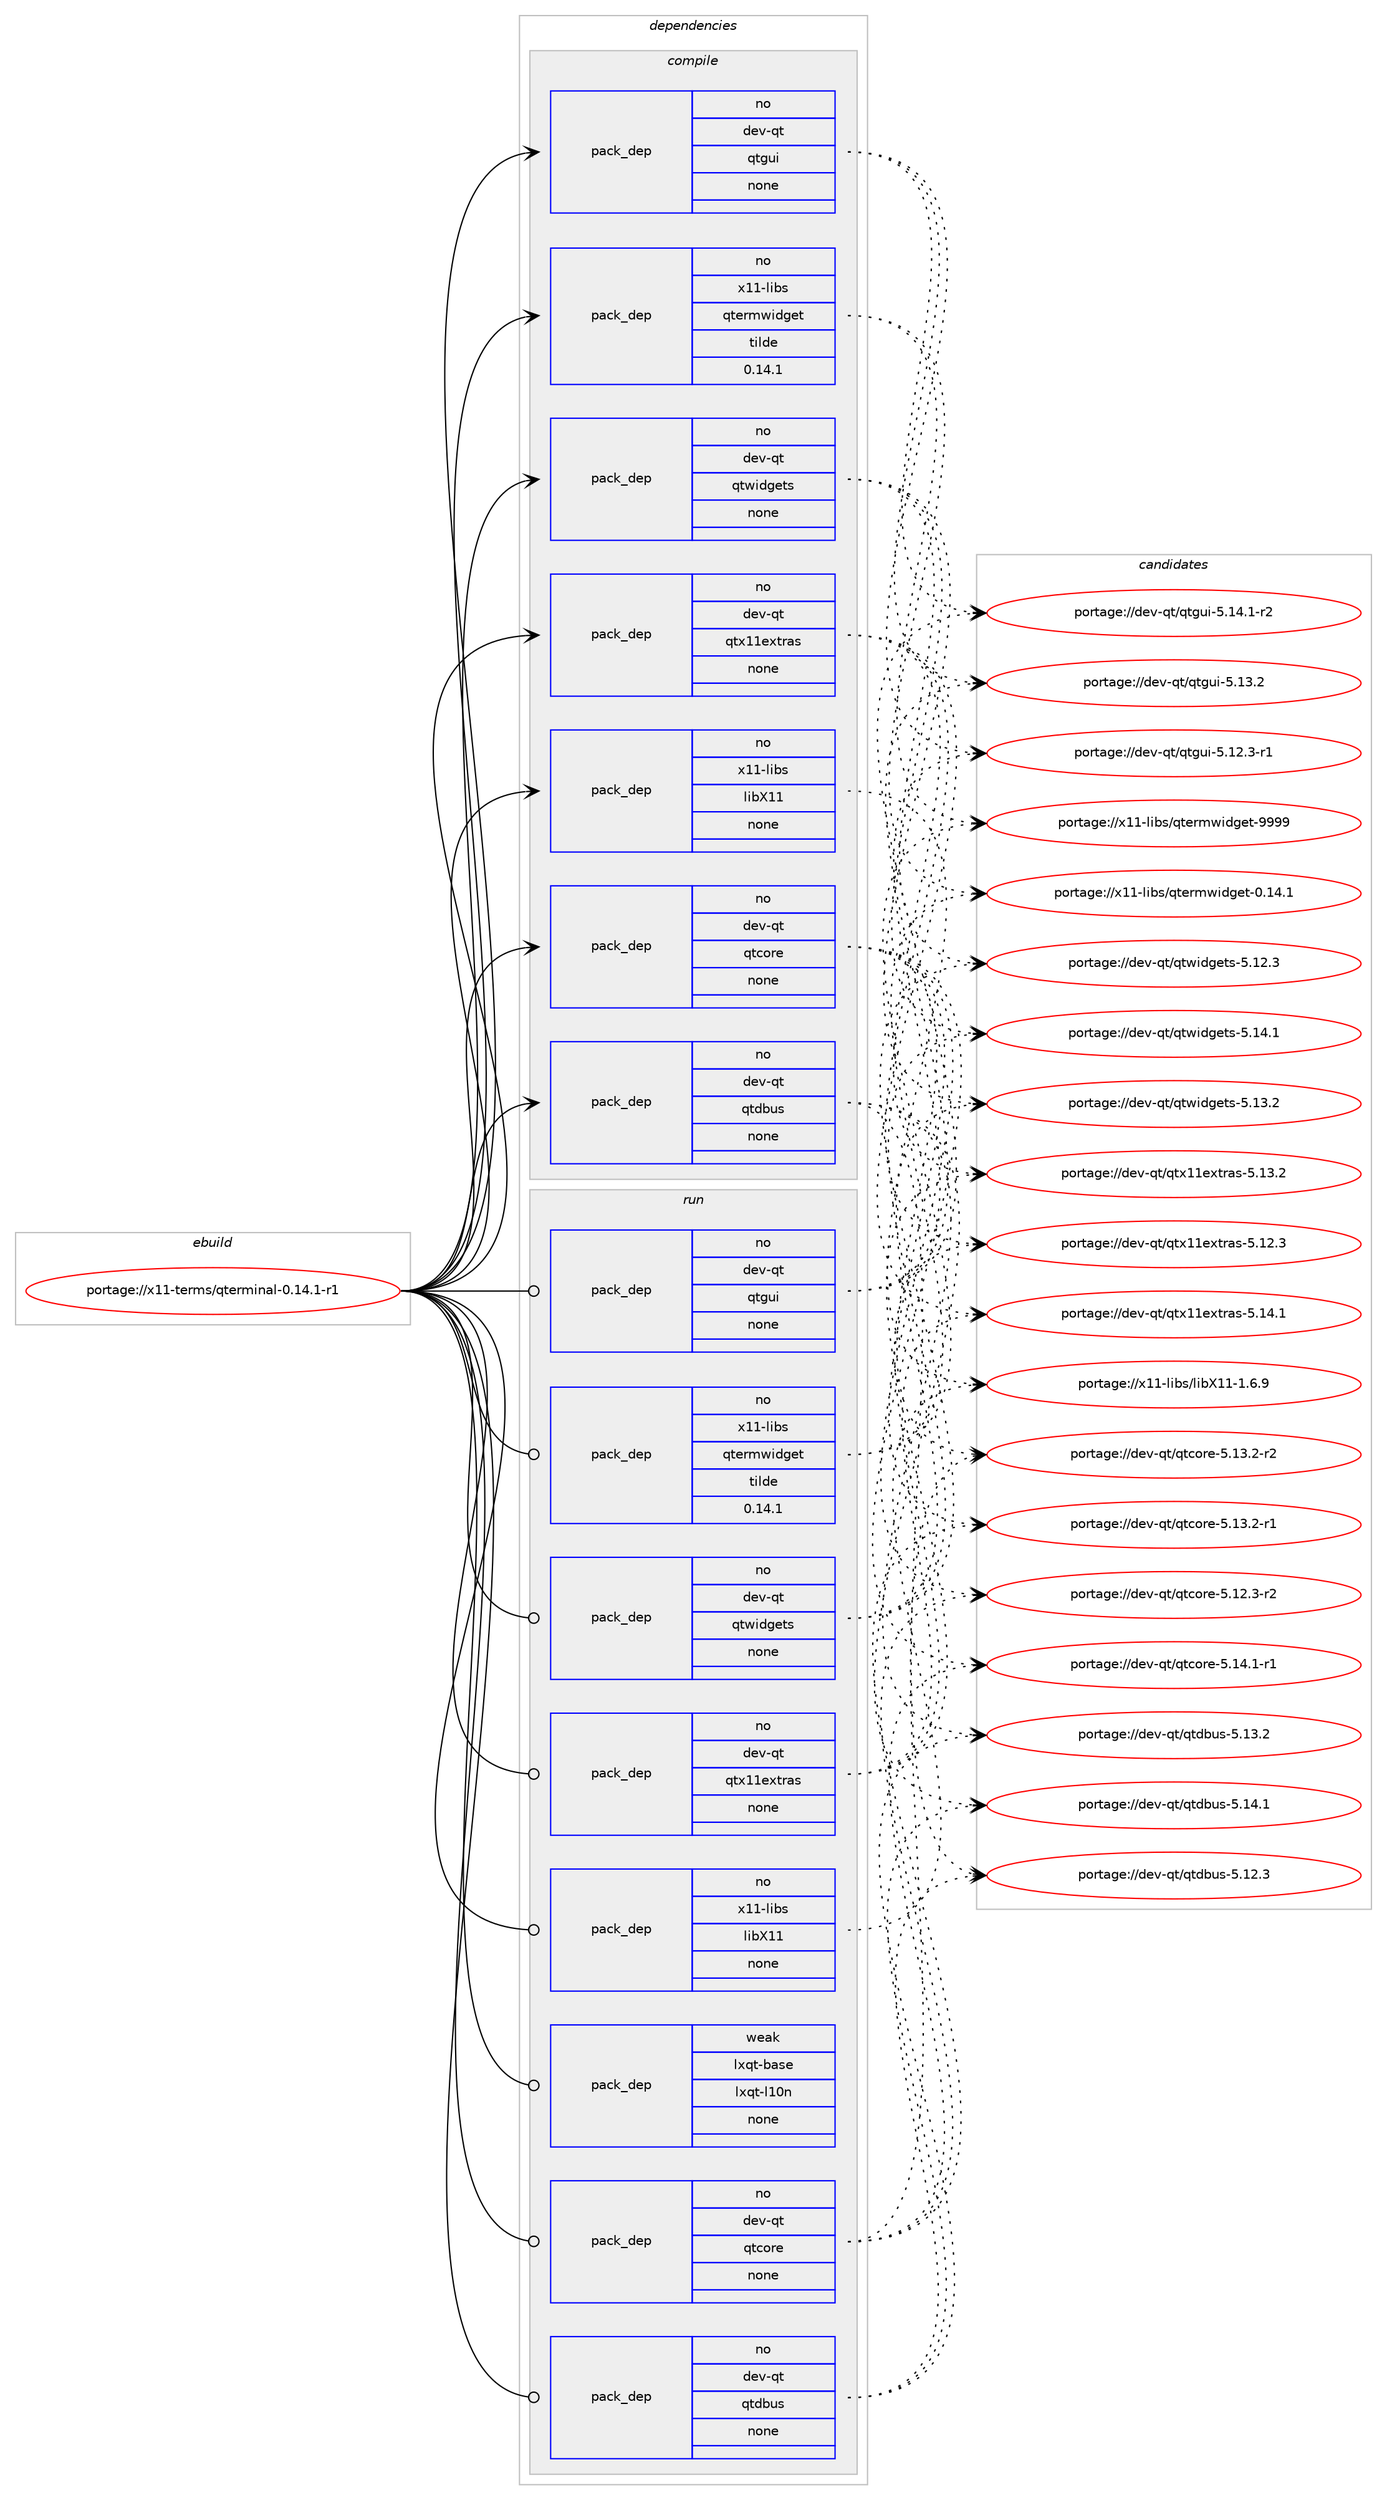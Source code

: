 digraph prolog {

# *************
# Graph options
# *************

newrank=true;
concentrate=true;
compound=true;
graph [rankdir=LR,fontname=Helvetica,fontsize=10,ranksep=1.5];#, ranksep=2.5, nodesep=0.2];
edge  [arrowhead=vee];
node  [fontname=Helvetica,fontsize=10];

# **********
# The ebuild
# **********

subgraph cluster_leftcol {
color=gray;
rank=same;
label=<<i>ebuild</i>>;
id [label="portage://x11-terms/qterminal-0.14.1-r1", color=red, width=4, href="../x11-terms/qterminal-0.14.1-r1.svg"];
}

# ****************
# The dependencies
# ****************

subgraph cluster_midcol {
color=gray;
label=<<i>dependencies</i>>;
subgraph cluster_compile {
fillcolor="#eeeeee";
style=filled;
label=<<i>compile</i>>;
subgraph pack4329 {
dependency5224 [label=<<TABLE BORDER="0" CELLBORDER="1" CELLSPACING="0" CELLPADDING="4" WIDTH="220"><TR><TD ROWSPAN="6" CELLPADDING="30">pack_dep</TD></TR><TR><TD WIDTH="110">no</TD></TR><TR><TD>dev-qt</TD></TR><TR><TD>qtcore</TD></TR><TR><TD>none</TD></TR><TR><TD></TD></TR></TABLE>>, shape=none, color=blue];
}
id:e -> dependency5224:w [weight=20,style="solid",arrowhead="vee"];
subgraph pack4330 {
dependency5225 [label=<<TABLE BORDER="0" CELLBORDER="1" CELLSPACING="0" CELLPADDING="4" WIDTH="220"><TR><TD ROWSPAN="6" CELLPADDING="30">pack_dep</TD></TR><TR><TD WIDTH="110">no</TD></TR><TR><TD>dev-qt</TD></TR><TR><TD>qtdbus</TD></TR><TR><TD>none</TD></TR><TR><TD></TD></TR></TABLE>>, shape=none, color=blue];
}
id:e -> dependency5225:w [weight=20,style="solid",arrowhead="vee"];
subgraph pack4331 {
dependency5226 [label=<<TABLE BORDER="0" CELLBORDER="1" CELLSPACING="0" CELLPADDING="4" WIDTH="220"><TR><TD ROWSPAN="6" CELLPADDING="30">pack_dep</TD></TR><TR><TD WIDTH="110">no</TD></TR><TR><TD>dev-qt</TD></TR><TR><TD>qtgui</TD></TR><TR><TD>none</TD></TR><TR><TD></TD></TR></TABLE>>, shape=none, color=blue];
}
id:e -> dependency5226:w [weight=20,style="solid",arrowhead="vee"];
subgraph pack4332 {
dependency5227 [label=<<TABLE BORDER="0" CELLBORDER="1" CELLSPACING="0" CELLPADDING="4" WIDTH="220"><TR><TD ROWSPAN="6" CELLPADDING="30">pack_dep</TD></TR><TR><TD WIDTH="110">no</TD></TR><TR><TD>dev-qt</TD></TR><TR><TD>qtwidgets</TD></TR><TR><TD>none</TD></TR><TR><TD></TD></TR></TABLE>>, shape=none, color=blue];
}
id:e -> dependency5227:w [weight=20,style="solid",arrowhead="vee"];
subgraph pack4333 {
dependency5228 [label=<<TABLE BORDER="0" CELLBORDER="1" CELLSPACING="0" CELLPADDING="4" WIDTH="220"><TR><TD ROWSPAN="6" CELLPADDING="30">pack_dep</TD></TR><TR><TD WIDTH="110">no</TD></TR><TR><TD>dev-qt</TD></TR><TR><TD>qtx11extras</TD></TR><TR><TD>none</TD></TR><TR><TD></TD></TR></TABLE>>, shape=none, color=blue];
}
id:e -> dependency5228:w [weight=20,style="solid",arrowhead="vee"];
subgraph pack4334 {
dependency5229 [label=<<TABLE BORDER="0" CELLBORDER="1" CELLSPACING="0" CELLPADDING="4" WIDTH="220"><TR><TD ROWSPAN="6" CELLPADDING="30">pack_dep</TD></TR><TR><TD WIDTH="110">no</TD></TR><TR><TD>x11-libs</TD></TR><TR><TD>libX11</TD></TR><TR><TD>none</TD></TR><TR><TD></TD></TR></TABLE>>, shape=none, color=blue];
}
id:e -> dependency5229:w [weight=20,style="solid",arrowhead="vee"];
subgraph pack4335 {
dependency5230 [label=<<TABLE BORDER="0" CELLBORDER="1" CELLSPACING="0" CELLPADDING="4" WIDTH="220"><TR><TD ROWSPAN="6" CELLPADDING="30">pack_dep</TD></TR><TR><TD WIDTH="110">no</TD></TR><TR><TD>x11-libs</TD></TR><TR><TD>qtermwidget</TD></TR><TR><TD>tilde</TD></TR><TR><TD>0.14.1</TD></TR></TABLE>>, shape=none, color=blue];
}
id:e -> dependency5230:w [weight=20,style="solid",arrowhead="vee"];
}
subgraph cluster_compileandrun {
fillcolor="#eeeeee";
style=filled;
label=<<i>compile and run</i>>;
}
subgraph cluster_run {
fillcolor="#eeeeee";
style=filled;
label=<<i>run</i>>;
subgraph pack4336 {
dependency5231 [label=<<TABLE BORDER="0" CELLBORDER="1" CELLSPACING="0" CELLPADDING="4" WIDTH="220"><TR><TD ROWSPAN="6" CELLPADDING="30">pack_dep</TD></TR><TR><TD WIDTH="110">no</TD></TR><TR><TD>dev-qt</TD></TR><TR><TD>qtcore</TD></TR><TR><TD>none</TD></TR><TR><TD></TD></TR></TABLE>>, shape=none, color=blue];
}
id:e -> dependency5231:w [weight=20,style="solid",arrowhead="odot"];
subgraph pack4337 {
dependency5232 [label=<<TABLE BORDER="0" CELLBORDER="1" CELLSPACING="0" CELLPADDING="4" WIDTH="220"><TR><TD ROWSPAN="6" CELLPADDING="30">pack_dep</TD></TR><TR><TD WIDTH="110">no</TD></TR><TR><TD>dev-qt</TD></TR><TR><TD>qtdbus</TD></TR><TR><TD>none</TD></TR><TR><TD></TD></TR></TABLE>>, shape=none, color=blue];
}
id:e -> dependency5232:w [weight=20,style="solid",arrowhead="odot"];
subgraph pack4338 {
dependency5233 [label=<<TABLE BORDER="0" CELLBORDER="1" CELLSPACING="0" CELLPADDING="4" WIDTH="220"><TR><TD ROWSPAN="6" CELLPADDING="30">pack_dep</TD></TR><TR><TD WIDTH="110">no</TD></TR><TR><TD>dev-qt</TD></TR><TR><TD>qtgui</TD></TR><TR><TD>none</TD></TR><TR><TD></TD></TR></TABLE>>, shape=none, color=blue];
}
id:e -> dependency5233:w [weight=20,style="solid",arrowhead="odot"];
subgraph pack4339 {
dependency5234 [label=<<TABLE BORDER="0" CELLBORDER="1" CELLSPACING="0" CELLPADDING="4" WIDTH="220"><TR><TD ROWSPAN="6" CELLPADDING="30">pack_dep</TD></TR><TR><TD WIDTH="110">no</TD></TR><TR><TD>dev-qt</TD></TR><TR><TD>qtwidgets</TD></TR><TR><TD>none</TD></TR><TR><TD></TD></TR></TABLE>>, shape=none, color=blue];
}
id:e -> dependency5234:w [weight=20,style="solid",arrowhead="odot"];
subgraph pack4340 {
dependency5235 [label=<<TABLE BORDER="0" CELLBORDER="1" CELLSPACING="0" CELLPADDING="4" WIDTH="220"><TR><TD ROWSPAN="6" CELLPADDING="30">pack_dep</TD></TR><TR><TD WIDTH="110">no</TD></TR><TR><TD>dev-qt</TD></TR><TR><TD>qtx11extras</TD></TR><TR><TD>none</TD></TR><TR><TD></TD></TR></TABLE>>, shape=none, color=blue];
}
id:e -> dependency5235:w [weight=20,style="solid",arrowhead="odot"];
subgraph pack4341 {
dependency5236 [label=<<TABLE BORDER="0" CELLBORDER="1" CELLSPACING="0" CELLPADDING="4" WIDTH="220"><TR><TD ROWSPAN="6" CELLPADDING="30">pack_dep</TD></TR><TR><TD WIDTH="110">no</TD></TR><TR><TD>x11-libs</TD></TR><TR><TD>libX11</TD></TR><TR><TD>none</TD></TR><TR><TD></TD></TR></TABLE>>, shape=none, color=blue];
}
id:e -> dependency5236:w [weight=20,style="solid",arrowhead="odot"];
subgraph pack4342 {
dependency5237 [label=<<TABLE BORDER="0" CELLBORDER="1" CELLSPACING="0" CELLPADDING="4" WIDTH="220"><TR><TD ROWSPAN="6" CELLPADDING="30">pack_dep</TD></TR><TR><TD WIDTH="110">no</TD></TR><TR><TD>x11-libs</TD></TR><TR><TD>qtermwidget</TD></TR><TR><TD>tilde</TD></TR><TR><TD>0.14.1</TD></TR></TABLE>>, shape=none, color=blue];
}
id:e -> dependency5237:w [weight=20,style="solid",arrowhead="odot"];
subgraph pack4343 {
dependency5238 [label=<<TABLE BORDER="0" CELLBORDER="1" CELLSPACING="0" CELLPADDING="4" WIDTH="220"><TR><TD ROWSPAN="6" CELLPADDING="30">pack_dep</TD></TR><TR><TD WIDTH="110">weak</TD></TR><TR><TD>lxqt-base</TD></TR><TR><TD>lxqt-l10n</TD></TR><TR><TD>none</TD></TR><TR><TD></TD></TR></TABLE>>, shape=none, color=blue];
}
id:e -> dependency5238:w [weight=20,style="solid",arrowhead="odot"];
}
}

# **************
# The candidates
# **************

subgraph cluster_choices {
rank=same;
color=gray;
label=<<i>candidates</i>>;

subgraph choice4329 {
color=black;
nodesep=1;
choice100101118451131164711311699111114101455346495246494511449 [label="portage://dev-qt/qtcore-5.14.1-r1", color=red, width=4,href="../dev-qt/qtcore-5.14.1-r1.svg"];
choice100101118451131164711311699111114101455346495146504511450 [label="portage://dev-qt/qtcore-5.13.2-r2", color=red, width=4,href="../dev-qt/qtcore-5.13.2-r2.svg"];
choice100101118451131164711311699111114101455346495146504511449 [label="portage://dev-qt/qtcore-5.13.2-r1", color=red, width=4,href="../dev-qt/qtcore-5.13.2-r1.svg"];
choice100101118451131164711311699111114101455346495046514511450 [label="portage://dev-qt/qtcore-5.12.3-r2", color=red, width=4,href="../dev-qt/qtcore-5.12.3-r2.svg"];
dependency5224:e -> choice100101118451131164711311699111114101455346495246494511449:w [style=dotted,weight="100"];
dependency5224:e -> choice100101118451131164711311699111114101455346495146504511450:w [style=dotted,weight="100"];
dependency5224:e -> choice100101118451131164711311699111114101455346495146504511449:w [style=dotted,weight="100"];
dependency5224:e -> choice100101118451131164711311699111114101455346495046514511450:w [style=dotted,weight="100"];
}
subgraph choice4330 {
color=black;
nodesep=1;
choice10010111845113116471131161009811711545534649524649 [label="portage://dev-qt/qtdbus-5.14.1", color=red, width=4,href="../dev-qt/qtdbus-5.14.1.svg"];
choice10010111845113116471131161009811711545534649514650 [label="portage://dev-qt/qtdbus-5.13.2", color=red, width=4,href="../dev-qt/qtdbus-5.13.2.svg"];
choice10010111845113116471131161009811711545534649504651 [label="portage://dev-qt/qtdbus-5.12.3", color=red, width=4,href="../dev-qt/qtdbus-5.12.3.svg"];
dependency5225:e -> choice10010111845113116471131161009811711545534649524649:w [style=dotted,weight="100"];
dependency5225:e -> choice10010111845113116471131161009811711545534649514650:w [style=dotted,weight="100"];
dependency5225:e -> choice10010111845113116471131161009811711545534649504651:w [style=dotted,weight="100"];
}
subgraph choice4331 {
color=black;
nodesep=1;
choice1001011184511311647113116103117105455346495246494511450 [label="portage://dev-qt/qtgui-5.14.1-r2", color=red, width=4,href="../dev-qt/qtgui-5.14.1-r2.svg"];
choice100101118451131164711311610311710545534649514650 [label="portage://dev-qt/qtgui-5.13.2", color=red, width=4,href="../dev-qt/qtgui-5.13.2.svg"];
choice1001011184511311647113116103117105455346495046514511449 [label="portage://dev-qt/qtgui-5.12.3-r1", color=red, width=4,href="../dev-qt/qtgui-5.12.3-r1.svg"];
dependency5226:e -> choice1001011184511311647113116103117105455346495246494511450:w [style=dotted,weight="100"];
dependency5226:e -> choice100101118451131164711311610311710545534649514650:w [style=dotted,weight="100"];
dependency5226:e -> choice1001011184511311647113116103117105455346495046514511449:w [style=dotted,weight="100"];
}
subgraph choice4332 {
color=black;
nodesep=1;
choice100101118451131164711311611910510010310111611545534649524649 [label="portage://dev-qt/qtwidgets-5.14.1", color=red, width=4,href="../dev-qt/qtwidgets-5.14.1.svg"];
choice100101118451131164711311611910510010310111611545534649514650 [label="portage://dev-qt/qtwidgets-5.13.2", color=red, width=4,href="../dev-qt/qtwidgets-5.13.2.svg"];
choice100101118451131164711311611910510010310111611545534649504651 [label="portage://dev-qt/qtwidgets-5.12.3", color=red, width=4,href="../dev-qt/qtwidgets-5.12.3.svg"];
dependency5227:e -> choice100101118451131164711311611910510010310111611545534649524649:w [style=dotted,weight="100"];
dependency5227:e -> choice100101118451131164711311611910510010310111611545534649514650:w [style=dotted,weight="100"];
dependency5227:e -> choice100101118451131164711311611910510010310111611545534649504651:w [style=dotted,weight="100"];
}
subgraph choice4333 {
color=black;
nodesep=1;
choice100101118451131164711311612049491011201161149711545534649524649 [label="portage://dev-qt/qtx11extras-5.14.1", color=red, width=4,href="../dev-qt/qtx11extras-5.14.1.svg"];
choice100101118451131164711311612049491011201161149711545534649514650 [label="portage://dev-qt/qtx11extras-5.13.2", color=red, width=4,href="../dev-qt/qtx11extras-5.13.2.svg"];
choice100101118451131164711311612049491011201161149711545534649504651 [label="portage://dev-qt/qtx11extras-5.12.3", color=red, width=4,href="../dev-qt/qtx11extras-5.12.3.svg"];
dependency5228:e -> choice100101118451131164711311612049491011201161149711545534649524649:w [style=dotted,weight="100"];
dependency5228:e -> choice100101118451131164711311612049491011201161149711545534649514650:w [style=dotted,weight="100"];
dependency5228:e -> choice100101118451131164711311612049491011201161149711545534649504651:w [style=dotted,weight="100"];
}
subgraph choice4334 {
color=black;
nodesep=1;
choice120494945108105981154710810598884949454946544657 [label="portage://x11-libs/libX11-1.6.9", color=red, width=4,href="../x11-libs/libX11-1.6.9.svg"];
dependency5229:e -> choice120494945108105981154710810598884949454946544657:w [style=dotted,weight="100"];
}
subgraph choice4335 {
color=black;
nodesep=1;
choice12049494510810598115471131161011141091191051001031011164557575757 [label="portage://x11-libs/qtermwidget-9999", color=red, width=4,href="../x11-libs/qtermwidget-9999.svg"];
choice120494945108105981154711311610111410911910510010310111645484649524649 [label="portage://x11-libs/qtermwidget-0.14.1", color=red, width=4,href="../x11-libs/qtermwidget-0.14.1.svg"];
dependency5230:e -> choice12049494510810598115471131161011141091191051001031011164557575757:w [style=dotted,weight="100"];
dependency5230:e -> choice120494945108105981154711311610111410911910510010310111645484649524649:w [style=dotted,weight="100"];
}
subgraph choice4336 {
color=black;
nodesep=1;
choice100101118451131164711311699111114101455346495246494511449 [label="portage://dev-qt/qtcore-5.14.1-r1", color=red, width=4,href="../dev-qt/qtcore-5.14.1-r1.svg"];
choice100101118451131164711311699111114101455346495146504511450 [label="portage://dev-qt/qtcore-5.13.2-r2", color=red, width=4,href="../dev-qt/qtcore-5.13.2-r2.svg"];
choice100101118451131164711311699111114101455346495146504511449 [label="portage://dev-qt/qtcore-5.13.2-r1", color=red, width=4,href="../dev-qt/qtcore-5.13.2-r1.svg"];
choice100101118451131164711311699111114101455346495046514511450 [label="portage://dev-qt/qtcore-5.12.3-r2", color=red, width=4,href="../dev-qt/qtcore-5.12.3-r2.svg"];
dependency5231:e -> choice100101118451131164711311699111114101455346495246494511449:w [style=dotted,weight="100"];
dependency5231:e -> choice100101118451131164711311699111114101455346495146504511450:w [style=dotted,weight="100"];
dependency5231:e -> choice100101118451131164711311699111114101455346495146504511449:w [style=dotted,weight="100"];
dependency5231:e -> choice100101118451131164711311699111114101455346495046514511450:w [style=dotted,weight="100"];
}
subgraph choice4337 {
color=black;
nodesep=1;
choice10010111845113116471131161009811711545534649524649 [label="portage://dev-qt/qtdbus-5.14.1", color=red, width=4,href="../dev-qt/qtdbus-5.14.1.svg"];
choice10010111845113116471131161009811711545534649514650 [label="portage://dev-qt/qtdbus-5.13.2", color=red, width=4,href="../dev-qt/qtdbus-5.13.2.svg"];
choice10010111845113116471131161009811711545534649504651 [label="portage://dev-qt/qtdbus-5.12.3", color=red, width=4,href="../dev-qt/qtdbus-5.12.3.svg"];
dependency5232:e -> choice10010111845113116471131161009811711545534649524649:w [style=dotted,weight="100"];
dependency5232:e -> choice10010111845113116471131161009811711545534649514650:w [style=dotted,weight="100"];
dependency5232:e -> choice10010111845113116471131161009811711545534649504651:w [style=dotted,weight="100"];
}
subgraph choice4338 {
color=black;
nodesep=1;
choice1001011184511311647113116103117105455346495246494511450 [label="portage://dev-qt/qtgui-5.14.1-r2", color=red, width=4,href="../dev-qt/qtgui-5.14.1-r2.svg"];
choice100101118451131164711311610311710545534649514650 [label="portage://dev-qt/qtgui-5.13.2", color=red, width=4,href="../dev-qt/qtgui-5.13.2.svg"];
choice1001011184511311647113116103117105455346495046514511449 [label="portage://dev-qt/qtgui-5.12.3-r1", color=red, width=4,href="../dev-qt/qtgui-5.12.3-r1.svg"];
dependency5233:e -> choice1001011184511311647113116103117105455346495246494511450:w [style=dotted,weight="100"];
dependency5233:e -> choice100101118451131164711311610311710545534649514650:w [style=dotted,weight="100"];
dependency5233:e -> choice1001011184511311647113116103117105455346495046514511449:w [style=dotted,weight="100"];
}
subgraph choice4339 {
color=black;
nodesep=1;
choice100101118451131164711311611910510010310111611545534649524649 [label="portage://dev-qt/qtwidgets-5.14.1", color=red, width=4,href="../dev-qt/qtwidgets-5.14.1.svg"];
choice100101118451131164711311611910510010310111611545534649514650 [label="portage://dev-qt/qtwidgets-5.13.2", color=red, width=4,href="../dev-qt/qtwidgets-5.13.2.svg"];
choice100101118451131164711311611910510010310111611545534649504651 [label="portage://dev-qt/qtwidgets-5.12.3", color=red, width=4,href="../dev-qt/qtwidgets-5.12.3.svg"];
dependency5234:e -> choice100101118451131164711311611910510010310111611545534649524649:w [style=dotted,weight="100"];
dependency5234:e -> choice100101118451131164711311611910510010310111611545534649514650:w [style=dotted,weight="100"];
dependency5234:e -> choice100101118451131164711311611910510010310111611545534649504651:w [style=dotted,weight="100"];
}
subgraph choice4340 {
color=black;
nodesep=1;
choice100101118451131164711311612049491011201161149711545534649524649 [label="portage://dev-qt/qtx11extras-5.14.1", color=red, width=4,href="../dev-qt/qtx11extras-5.14.1.svg"];
choice100101118451131164711311612049491011201161149711545534649514650 [label="portage://dev-qt/qtx11extras-5.13.2", color=red, width=4,href="../dev-qt/qtx11extras-5.13.2.svg"];
choice100101118451131164711311612049491011201161149711545534649504651 [label="portage://dev-qt/qtx11extras-5.12.3", color=red, width=4,href="../dev-qt/qtx11extras-5.12.3.svg"];
dependency5235:e -> choice100101118451131164711311612049491011201161149711545534649524649:w [style=dotted,weight="100"];
dependency5235:e -> choice100101118451131164711311612049491011201161149711545534649514650:w [style=dotted,weight="100"];
dependency5235:e -> choice100101118451131164711311612049491011201161149711545534649504651:w [style=dotted,weight="100"];
}
subgraph choice4341 {
color=black;
nodesep=1;
choice120494945108105981154710810598884949454946544657 [label="portage://x11-libs/libX11-1.6.9", color=red, width=4,href="../x11-libs/libX11-1.6.9.svg"];
dependency5236:e -> choice120494945108105981154710810598884949454946544657:w [style=dotted,weight="100"];
}
subgraph choice4342 {
color=black;
nodesep=1;
choice12049494510810598115471131161011141091191051001031011164557575757 [label="portage://x11-libs/qtermwidget-9999", color=red, width=4,href="../x11-libs/qtermwidget-9999.svg"];
choice120494945108105981154711311610111410911910510010310111645484649524649 [label="portage://x11-libs/qtermwidget-0.14.1", color=red, width=4,href="../x11-libs/qtermwidget-0.14.1.svg"];
dependency5237:e -> choice12049494510810598115471131161011141091191051001031011164557575757:w [style=dotted,weight="100"];
dependency5237:e -> choice120494945108105981154711311610111410911910510010310111645484649524649:w [style=dotted,weight="100"];
}
subgraph choice4343 {
color=black;
nodesep=1;
}
}

}
